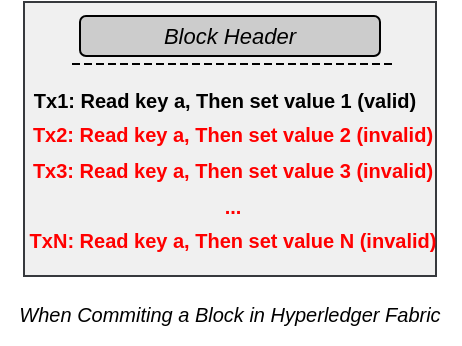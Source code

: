 <mxfile version="20.2.3" type="device"><diagram id="aW8BC6xyf7XYzy20FpQa" name="Page-1"><mxGraphModel dx="687" dy="494" grid="1" gridSize="10" guides="1" tooltips="1" connect="1" arrows="1" fold="1" page="1" pageScale="1" pageWidth="827" pageHeight="1169" math="0" shadow="0"><root><mxCell id="0"/><mxCell id="1" parent="0"/><mxCell id="_izc5aic09UUB3uyZORW-53" value="" style="rounded=0;whiteSpace=wrap;html=1;fillColor=#F0F0F0;strokeColor=#36393d;" parent="1" vertex="1"><mxGeometry x="276" y="563" width="206" height="137" as="geometry"/></mxCell><mxCell id="_izc5aic09UUB3uyZORW-54" value="&lt;i&gt;Block Header&lt;/i&gt;" style="rounded=1;whiteSpace=wrap;html=1;fontSize=11;fillColor=#CCCCCC;strokeColor=#000000;" parent="1" vertex="1"><mxGeometry x="304" y="570" width="150" height="20" as="geometry"/></mxCell><mxCell id="_izc5aic09UUB3uyZORW-55" value="" style="endArrow=none;dashed=1;html=1;rounded=0;fontColor=#000000;shape=link;sketch=0;width=0;" parent="1" edge="1"><mxGeometry width="50" height="50" relative="1" as="geometry"><mxPoint x="460" y="594.0" as="sourcePoint"/><mxPoint x="300" y="594.0" as="targetPoint"/></mxGeometry></mxCell><mxCell id="_izc5aic09UUB3uyZORW-58" value="&lt;font style=&quot;font-size: 10px;&quot;&gt;&lt;i&gt;When Commiting a Block in Hyperledger Fabric&lt;/i&gt;&lt;/font&gt;" style="text;html=1;strokeColor=none;fillColor=none;align=center;verticalAlign=middle;whiteSpace=wrap;rounded=0;fontSize=10;" parent="1" vertex="1"><mxGeometry x="264" y="704" width="230" height="30" as="geometry"/></mxCell><mxCell id="_izc5aic09UUB3uyZORW-52" value="&lt;font style=&quot;font-size: 10px;&quot;&gt;&lt;b&gt;Tx1: Read key a, Then set value 1 (valid)&lt;/b&gt;&lt;br&gt;&lt;/font&gt;" style="text;html=1;strokeColor=none;fillColor=none;align=center;verticalAlign=middle;whiteSpace=wrap;rounded=0;fontSize=8;" parent="1" vertex="1"><mxGeometry x="273" y="597" width="207" height="30" as="geometry"/></mxCell><mxCell id="qjRiVhMUF0LG8RdDWgEA-1" value="&lt;font style=&quot;font-size: 10px;&quot;&gt;&lt;b&gt;&lt;font color=&quot;#ff0000&quot;&gt;Tx2: Read key a, Then set value 2 (invalid)&lt;/font&gt;&lt;/b&gt;&lt;br&gt;&lt;/font&gt;" style="text;html=1;strokeColor=none;fillColor=none;align=center;verticalAlign=middle;whiteSpace=wrap;rounded=0;fontSize=8;" parent="1" vertex="1"><mxGeometry x="277" y="614" width="207" height="30" as="geometry"/></mxCell><mxCell id="S8YUjx3wp0YayvYzadLZ-1" value="&lt;font style=&quot;font-size: 10px;&quot;&gt;&lt;b&gt;&lt;font color=&quot;#ff0000&quot;&gt;Tx3: Read key a, Then set value 3 (invalid)&lt;/font&gt;&lt;/b&gt;&lt;br&gt;&lt;/font&gt;" style="text;html=1;strokeColor=none;fillColor=none;align=center;verticalAlign=middle;whiteSpace=wrap;rounded=0;fontSize=8;" parent="1" vertex="1"><mxGeometry x="277" y="632" width="207" height="30" as="geometry"/></mxCell><mxCell id="UdDnNFoRjVmcBzpAcAGn-1" value="&lt;font style=&quot;font-size: 10px;&quot;&gt;&lt;b&gt;&lt;font color=&quot;#ff0000&quot;&gt;...&lt;/font&gt;&lt;/b&gt;&lt;br&gt;&lt;/font&gt;" style="text;html=1;strokeColor=none;fillColor=none;align=center;verticalAlign=middle;whiteSpace=wrap;rounded=0;fontSize=8;" vertex="1" parent="1"><mxGeometry x="277" y="650" width="207" height="30" as="geometry"/></mxCell><mxCell id="UdDnNFoRjVmcBzpAcAGn-2" value="&lt;font style=&quot;font-size: 10px;&quot;&gt;&lt;b&gt;&lt;font color=&quot;#ff0000&quot;&gt;TxN: Read key a, Then set value N (invalid)&lt;/font&gt;&lt;/b&gt;&lt;br&gt;&lt;/font&gt;" style="text;html=1;strokeColor=none;fillColor=none;align=center;verticalAlign=middle;whiteSpace=wrap;rounded=0;fontSize=8;" vertex="1" parent="1"><mxGeometry x="277" y="667" width="207" height="30" as="geometry"/></mxCell></root></mxGraphModel></diagram></mxfile>